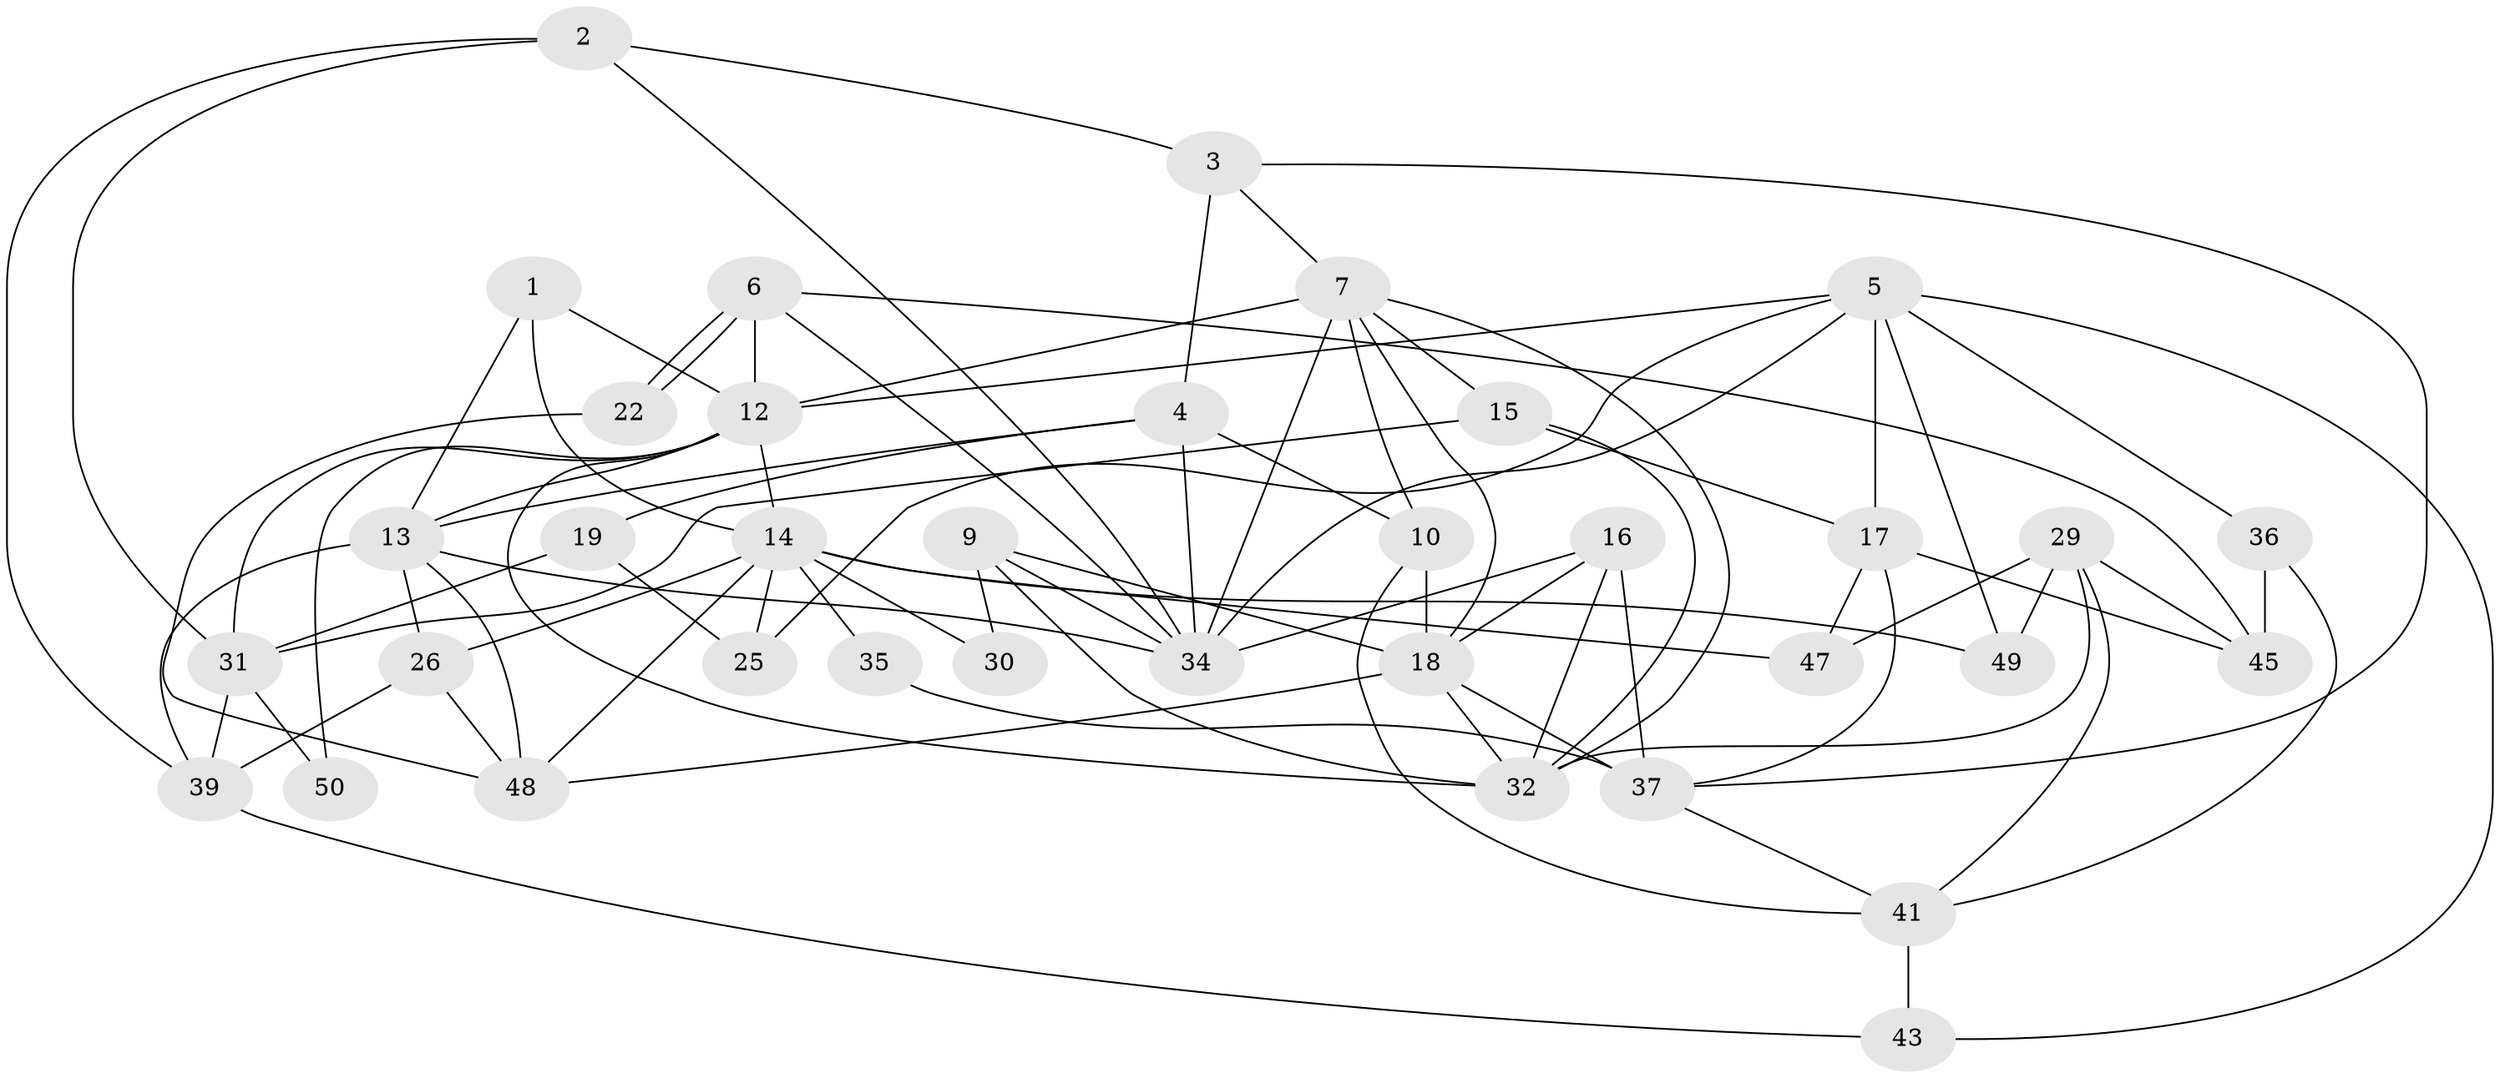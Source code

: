 // Generated by graph-tools (version 1.1) at 2025/52/02/27/25 19:52:03]
// undirected, 36 vertices, 85 edges
graph export_dot {
graph [start="1"]
  node [color=gray90,style=filled];
  1 [super="+8"];
  2 [super="+46"];
  3 [super="+28"];
  4 [super="+23"];
  5 [super="+21"];
  6;
  7 [super="+20"];
  9;
  10 [super="+11"];
  12 [super="+27"];
  13 [super="+33"];
  14 [super="+24"];
  15;
  16 [super="+44"];
  17;
  18 [super="+51"];
  19;
  22;
  25;
  26;
  29;
  30;
  31;
  32 [super="+42"];
  34 [super="+40"];
  35;
  36;
  37 [super="+38"];
  39;
  41;
  43;
  45 [super="+52"];
  47;
  48;
  49;
  50;
  1 -- 13;
  1 -- 12;
  1 -- 14;
  2 -- 34;
  2 -- 39;
  2 -- 3;
  2 -- 31;
  3 -- 4;
  3 -- 37;
  3 -- 7;
  4 -- 19;
  4 -- 10;
  4 -- 34;
  4 -- 13;
  5 -- 49;
  5 -- 12;
  5 -- 17;
  5 -- 25;
  5 -- 34;
  5 -- 43;
  5 -- 36;
  6 -- 22;
  6 -- 22;
  6 -- 12;
  6 -- 34;
  6 -- 45;
  7 -- 15;
  7 -- 32;
  7 -- 18;
  7 -- 34;
  7 -- 10;
  7 -- 12;
  9 -- 32;
  9 -- 18;
  9 -- 30;
  9 -- 34;
  10 -- 18;
  10 -- 41;
  12 -- 31;
  12 -- 50;
  12 -- 13;
  12 -- 14;
  12 -- 32;
  13 -- 48;
  13 -- 26;
  13 -- 34;
  13 -- 39;
  14 -- 48;
  14 -- 35;
  14 -- 49;
  14 -- 30;
  14 -- 25;
  14 -- 26;
  14 -- 47;
  15 -- 31;
  15 -- 17;
  15 -- 32;
  16 -- 37 [weight=2];
  16 -- 32 [weight=2];
  16 -- 34;
  16 -- 18;
  17 -- 37;
  17 -- 45;
  17 -- 47;
  18 -- 32;
  18 -- 48;
  18 -- 37;
  19 -- 25;
  19 -- 31;
  22 -- 48;
  26 -- 39;
  26 -- 48;
  29 -- 41;
  29 -- 32;
  29 -- 47;
  29 -- 49;
  29 -- 45;
  31 -- 39;
  31 -- 50;
  35 -- 37;
  36 -- 41;
  36 -- 45;
  37 -- 41;
  39 -- 43;
  41 -- 43;
}
